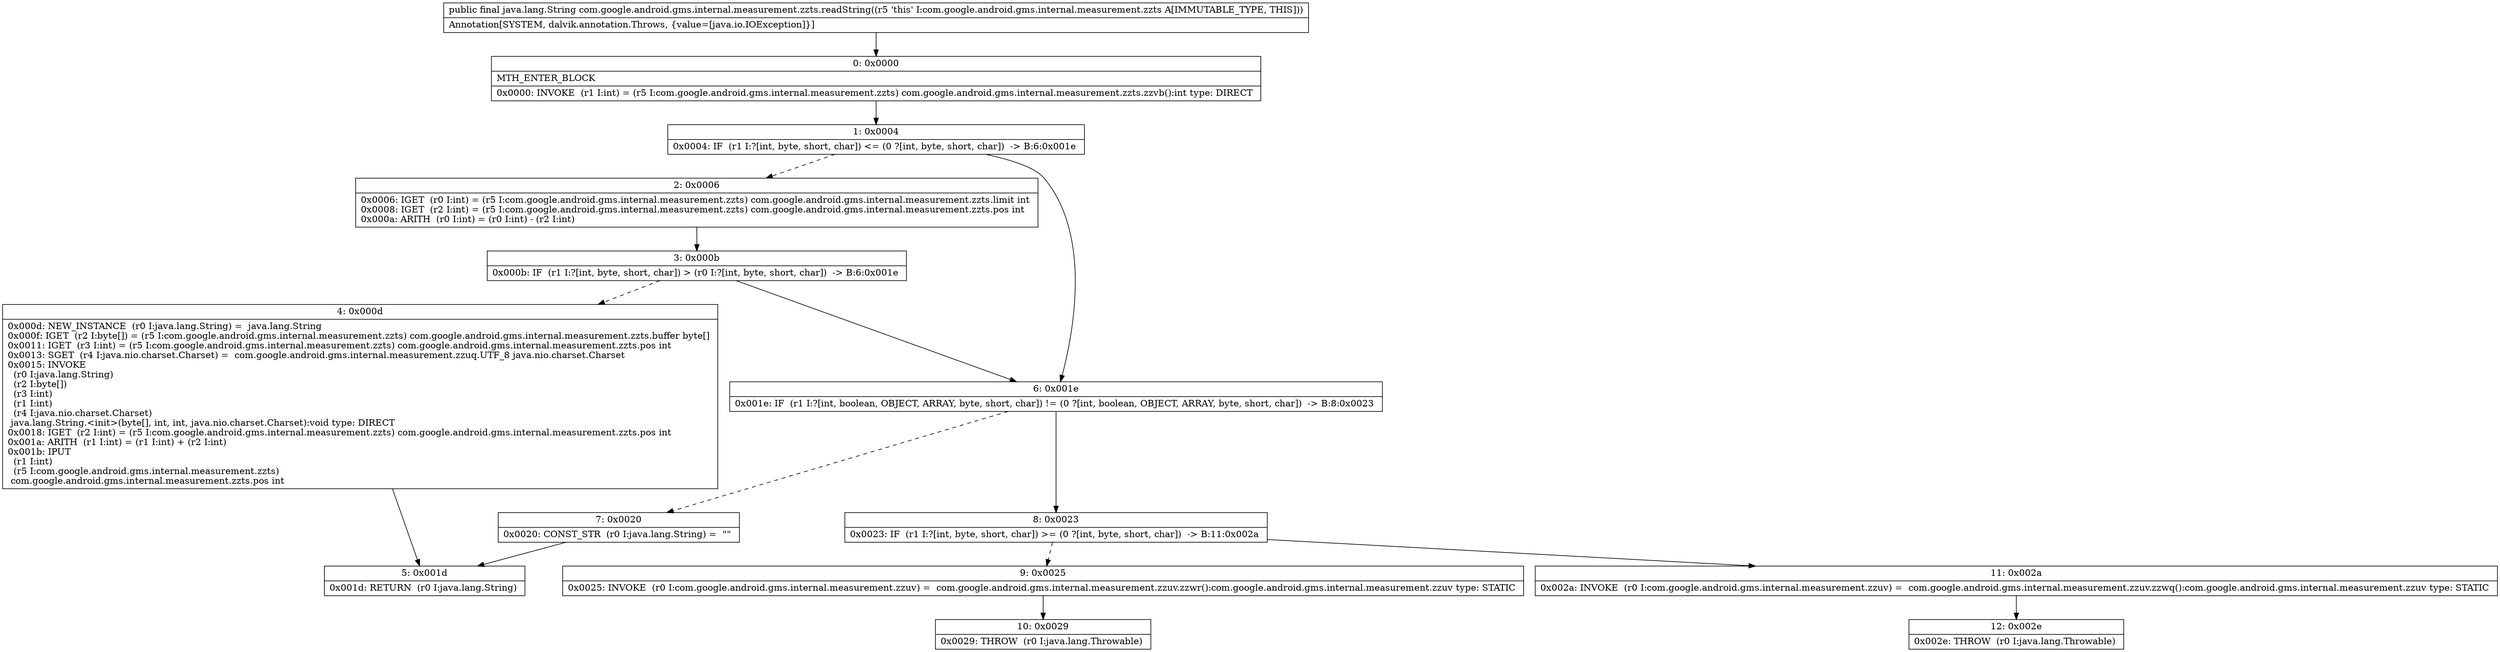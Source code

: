 digraph "CFG forcom.google.android.gms.internal.measurement.zzts.readString()Ljava\/lang\/String;" {
Node_0 [shape=record,label="{0\:\ 0x0000|MTH_ENTER_BLOCK\l|0x0000: INVOKE  (r1 I:int) = (r5 I:com.google.android.gms.internal.measurement.zzts) com.google.android.gms.internal.measurement.zzts.zzvb():int type: DIRECT \l}"];
Node_1 [shape=record,label="{1\:\ 0x0004|0x0004: IF  (r1 I:?[int, byte, short, char]) \<= (0 ?[int, byte, short, char])  \-\> B:6:0x001e \l}"];
Node_2 [shape=record,label="{2\:\ 0x0006|0x0006: IGET  (r0 I:int) = (r5 I:com.google.android.gms.internal.measurement.zzts) com.google.android.gms.internal.measurement.zzts.limit int \l0x0008: IGET  (r2 I:int) = (r5 I:com.google.android.gms.internal.measurement.zzts) com.google.android.gms.internal.measurement.zzts.pos int \l0x000a: ARITH  (r0 I:int) = (r0 I:int) \- (r2 I:int) \l}"];
Node_3 [shape=record,label="{3\:\ 0x000b|0x000b: IF  (r1 I:?[int, byte, short, char]) \> (r0 I:?[int, byte, short, char])  \-\> B:6:0x001e \l}"];
Node_4 [shape=record,label="{4\:\ 0x000d|0x000d: NEW_INSTANCE  (r0 I:java.lang.String) =  java.lang.String \l0x000f: IGET  (r2 I:byte[]) = (r5 I:com.google.android.gms.internal.measurement.zzts) com.google.android.gms.internal.measurement.zzts.buffer byte[] \l0x0011: IGET  (r3 I:int) = (r5 I:com.google.android.gms.internal.measurement.zzts) com.google.android.gms.internal.measurement.zzts.pos int \l0x0013: SGET  (r4 I:java.nio.charset.Charset) =  com.google.android.gms.internal.measurement.zzuq.UTF_8 java.nio.charset.Charset \l0x0015: INVOKE  \l  (r0 I:java.lang.String)\l  (r2 I:byte[])\l  (r3 I:int)\l  (r1 I:int)\l  (r4 I:java.nio.charset.Charset)\l java.lang.String.\<init\>(byte[], int, int, java.nio.charset.Charset):void type: DIRECT \l0x0018: IGET  (r2 I:int) = (r5 I:com.google.android.gms.internal.measurement.zzts) com.google.android.gms.internal.measurement.zzts.pos int \l0x001a: ARITH  (r1 I:int) = (r1 I:int) + (r2 I:int) \l0x001b: IPUT  \l  (r1 I:int)\l  (r5 I:com.google.android.gms.internal.measurement.zzts)\l com.google.android.gms.internal.measurement.zzts.pos int \l}"];
Node_5 [shape=record,label="{5\:\ 0x001d|0x001d: RETURN  (r0 I:java.lang.String) \l}"];
Node_6 [shape=record,label="{6\:\ 0x001e|0x001e: IF  (r1 I:?[int, boolean, OBJECT, ARRAY, byte, short, char]) != (0 ?[int, boolean, OBJECT, ARRAY, byte, short, char])  \-\> B:8:0x0023 \l}"];
Node_7 [shape=record,label="{7\:\ 0x0020|0x0020: CONST_STR  (r0 I:java.lang.String) =  \"\" \l}"];
Node_8 [shape=record,label="{8\:\ 0x0023|0x0023: IF  (r1 I:?[int, byte, short, char]) \>= (0 ?[int, byte, short, char])  \-\> B:11:0x002a \l}"];
Node_9 [shape=record,label="{9\:\ 0x0025|0x0025: INVOKE  (r0 I:com.google.android.gms.internal.measurement.zzuv) =  com.google.android.gms.internal.measurement.zzuv.zzwr():com.google.android.gms.internal.measurement.zzuv type: STATIC \l}"];
Node_10 [shape=record,label="{10\:\ 0x0029|0x0029: THROW  (r0 I:java.lang.Throwable) \l}"];
Node_11 [shape=record,label="{11\:\ 0x002a|0x002a: INVOKE  (r0 I:com.google.android.gms.internal.measurement.zzuv) =  com.google.android.gms.internal.measurement.zzuv.zzwq():com.google.android.gms.internal.measurement.zzuv type: STATIC \l}"];
Node_12 [shape=record,label="{12\:\ 0x002e|0x002e: THROW  (r0 I:java.lang.Throwable) \l}"];
MethodNode[shape=record,label="{public final java.lang.String com.google.android.gms.internal.measurement.zzts.readString((r5 'this' I:com.google.android.gms.internal.measurement.zzts A[IMMUTABLE_TYPE, THIS]))  | Annotation[SYSTEM, dalvik.annotation.Throws, \{value=[java.io.IOException]\}]\l}"];
MethodNode -> Node_0;
Node_0 -> Node_1;
Node_1 -> Node_2[style=dashed];
Node_1 -> Node_6;
Node_2 -> Node_3;
Node_3 -> Node_4[style=dashed];
Node_3 -> Node_6;
Node_4 -> Node_5;
Node_6 -> Node_7[style=dashed];
Node_6 -> Node_8;
Node_7 -> Node_5;
Node_8 -> Node_9[style=dashed];
Node_8 -> Node_11;
Node_9 -> Node_10;
Node_11 -> Node_12;
}

